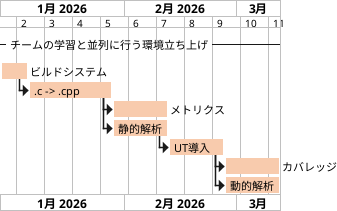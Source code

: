 @startgantt

scale max 700 width
printscale weekly
Project starts the 2026-1-1
language ja

-- チームの学習と並列に行う環境立ち上げ --
[ビルドシステム] lasts 1 weeks and is colored in #F8CBAD
[.c -> .cpp] starts after [ビルドシステム]'s end and lasts 3 weeks and is colored in #F8CBAD
[メトリクス] starts after [.c -> .cpp]'s end and lasts 2 weeks and is colored in #F8CBAD
[静的解析] starts after [.c -> .cpp]'s end and lasts 2 weeks and is colored in #F8CBAD
[UT導入] starts after [静的解析]'s end and lasts 2 weeks and is colored in #F8CBAD
[カバレッジ] starts after [UT導入]'s end and lasts 2 weeks and is colored in #F8CBAD
[動的解析] starts after [UT導入]'s end and lasts 2 weeks and is colored in #F8CBAD
@endgantt



